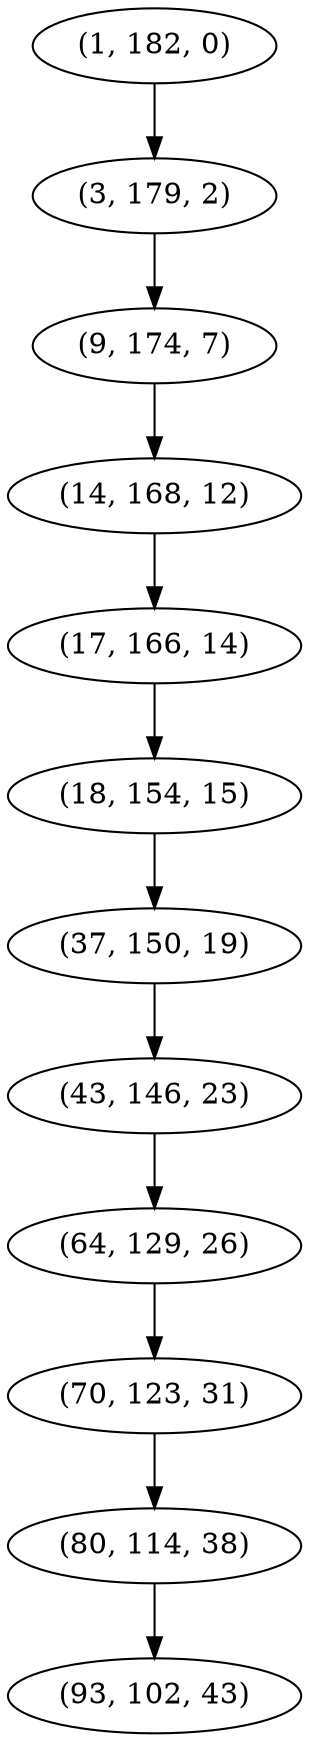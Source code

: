 digraph tree {
    "(1, 182, 0)";
    "(3, 179, 2)";
    "(9, 174, 7)";
    "(14, 168, 12)";
    "(17, 166, 14)";
    "(18, 154, 15)";
    "(37, 150, 19)";
    "(43, 146, 23)";
    "(64, 129, 26)";
    "(70, 123, 31)";
    "(80, 114, 38)";
    "(93, 102, 43)";
    "(1, 182, 0)" -> "(3, 179, 2)";
    "(3, 179, 2)" -> "(9, 174, 7)";
    "(9, 174, 7)" -> "(14, 168, 12)";
    "(14, 168, 12)" -> "(17, 166, 14)";
    "(17, 166, 14)" -> "(18, 154, 15)";
    "(18, 154, 15)" -> "(37, 150, 19)";
    "(37, 150, 19)" -> "(43, 146, 23)";
    "(43, 146, 23)" -> "(64, 129, 26)";
    "(64, 129, 26)" -> "(70, 123, 31)";
    "(70, 123, 31)" -> "(80, 114, 38)";
    "(80, 114, 38)" -> "(93, 102, 43)";
}
